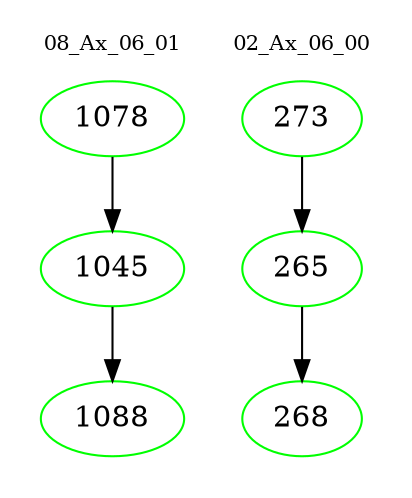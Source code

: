 digraph{
subgraph cluster_0 {
color = white
label = "08_Ax_06_01";
fontsize=10;
T0_1078 [label="1078", color="green"]
T0_1078 -> T0_1045 [color="black"]
T0_1045 [label="1045", color="green"]
T0_1045 -> T0_1088 [color="black"]
T0_1088 [label="1088", color="green"]
}
subgraph cluster_1 {
color = white
label = "02_Ax_06_00";
fontsize=10;
T1_273 [label="273", color="green"]
T1_273 -> T1_265 [color="black"]
T1_265 [label="265", color="green"]
T1_265 -> T1_268 [color="black"]
T1_268 [label="268", color="green"]
}
}
